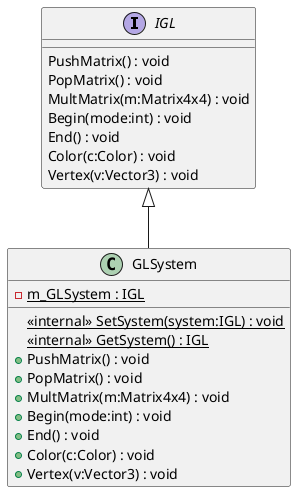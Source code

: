 @startuml
interface IGL {
    PushMatrix() : void
    PopMatrix() : void
    MultMatrix(m:Matrix4x4) : void
    Begin(mode:int) : void
    End() : void
    Color(c:Color) : void
    Vertex(v:Vector3) : void
}
class GLSystem {
    {static} - m_GLSystem : IGL
    <<internal>> {static} SetSystem(system:IGL) : void
    <<internal>> {static} GetSystem() : IGL
    + PushMatrix() : void
    + PopMatrix() : void
    + MultMatrix(m:Matrix4x4) : void
    + Begin(mode:int) : void
    + End() : void
    + Color(c:Color) : void
    + Vertex(v:Vector3) : void
}
IGL <|-- GLSystem
@enduml
